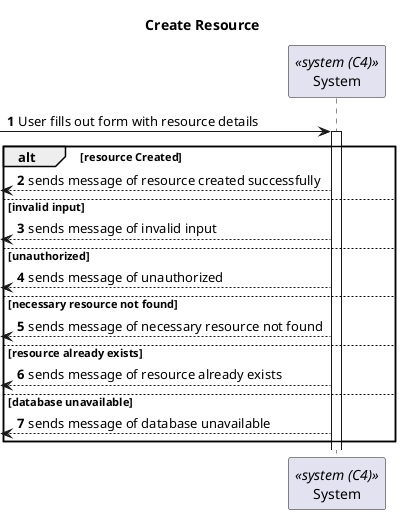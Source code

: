 @startuml Process View - Level 1

autonumber
skinparam packageStyle rect

title Create Resource

participant "System" as RDG <<system (C4)>>

-> RDG: User fills out form with resource details

activate RDG

alt resource Created

  <-- RDG: sends message of resource created successfully

else invalid input

  <-- RDG: sends message of invalid input

else unauthorized

  <-- RDG: sends message of unauthorized

else necessary resource not found

  <-- RDG: sends message of necessary resource not found

else resource already exists

  <-- RDG: sends message of resource already exists

else database unavailable

  <-- RDG: sends message of database unavailable

end

@enduml